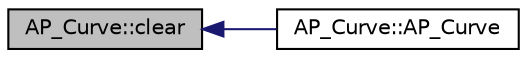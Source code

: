 digraph "AP_Curve::clear"
{
 // INTERACTIVE_SVG=YES
  edge [fontname="Helvetica",fontsize="10",labelfontname="Helvetica",labelfontsize="10"];
  node [fontname="Helvetica",fontsize="10",shape=record];
  rankdir="LR";
  Node1 [label="AP_Curve::clear",height=0.2,width=0.4,color="black", fillcolor="grey75", style="filled" fontcolor="black"];
  Node1 -> Node2 [dir="back",color="midnightblue",fontsize="10",style="solid",fontname="Helvetica"];
  Node2 [label="AP_Curve::AP_Curve",height=0.2,width=0.4,color="black", fillcolor="white", style="filled",URL="$classAP__Curve.html#a72c1259261d93d8b44f4dd4d2342c549"];
}
